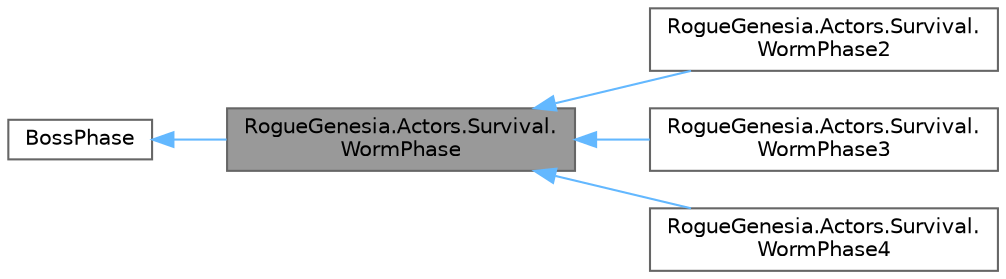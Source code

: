 digraph "RogueGenesia.Actors.Survival.WormPhase"
{
 // LATEX_PDF_SIZE
  bgcolor="transparent";
  edge [fontname=Helvetica,fontsize=10,labelfontname=Helvetica,labelfontsize=10];
  node [fontname=Helvetica,fontsize=10,shape=box,height=0.2,width=0.4];
  rankdir="LR";
  Node1 [label="RogueGenesia.Actors.Survival.\lWormPhase",height=0.2,width=0.4,color="gray40", fillcolor="grey60", style="filled", fontcolor="black",tooltip=" "];
  Node2 -> Node1 [dir="back",color="steelblue1",style="solid"];
  Node2 [label="BossPhase",height=0.2,width=0.4,color="gray40", fillcolor="white", style="filled",URL="$class_rogue_genesia_1_1_data_1_1_boss_phase.html",tooltip=" "];
  Node1 -> Node3 [dir="back",color="steelblue1",style="solid"];
  Node3 [label="RogueGenesia.Actors.Survival.\lWormPhase2",height=0.2,width=0.4,color="gray40", fillcolor="white", style="filled",URL="$class_rogue_genesia_1_1_actors_1_1_survival_1_1_worm_phase2.html",tooltip=" "];
  Node1 -> Node4 [dir="back",color="steelblue1",style="solid"];
  Node4 [label="RogueGenesia.Actors.Survival.\lWormPhase3",height=0.2,width=0.4,color="gray40", fillcolor="white", style="filled",URL="$class_rogue_genesia_1_1_actors_1_1_survival_1_1_worm_phase3.html",tooltip=" "];
  Node1 -> Node5 [dir="back",color="steelblue1",style="solid"];
  Node5 [label="RogueGenesia.Actors.Survival.\lWormPhase4",height=0.2,width=0.4,color="gray40", fillcolor="white", style="filled",URL="$class_rogue_genesia_1_1_actors_1_1_survival_1_1_worm_phase4.html",tooltip=" "];
}
